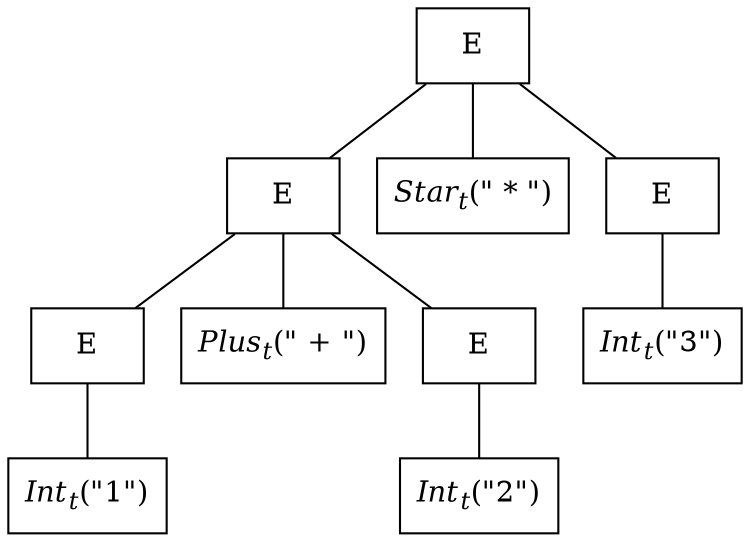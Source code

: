 graph {
	node [shape=box]

	e1 -- e2, star1, e3
	e1 [label = "E"]

	e2 -- e4, plus1, e5
	e2 [label = "E"]

	int1 [label = <<i>Int<sub>t</sub></i>("1")>]

	plus1 [label = <<i>Plus<sub>t</sub></i>(" + ")>]

	e3 -- int3
	e3 [label = "E"]

	e4 -- int1
	e4 [label = "E"]

	int2 [label = <<i>Int<sub>t</sub></i>("2")>]

	star1 [label = <<i>Star<sub>t</sub></i>(" * ")>]

	e5 -- int2
	e5 [label = "E"]

	int3 [label = <<i>Int<sub>t</sub></i>("3")>]
}

